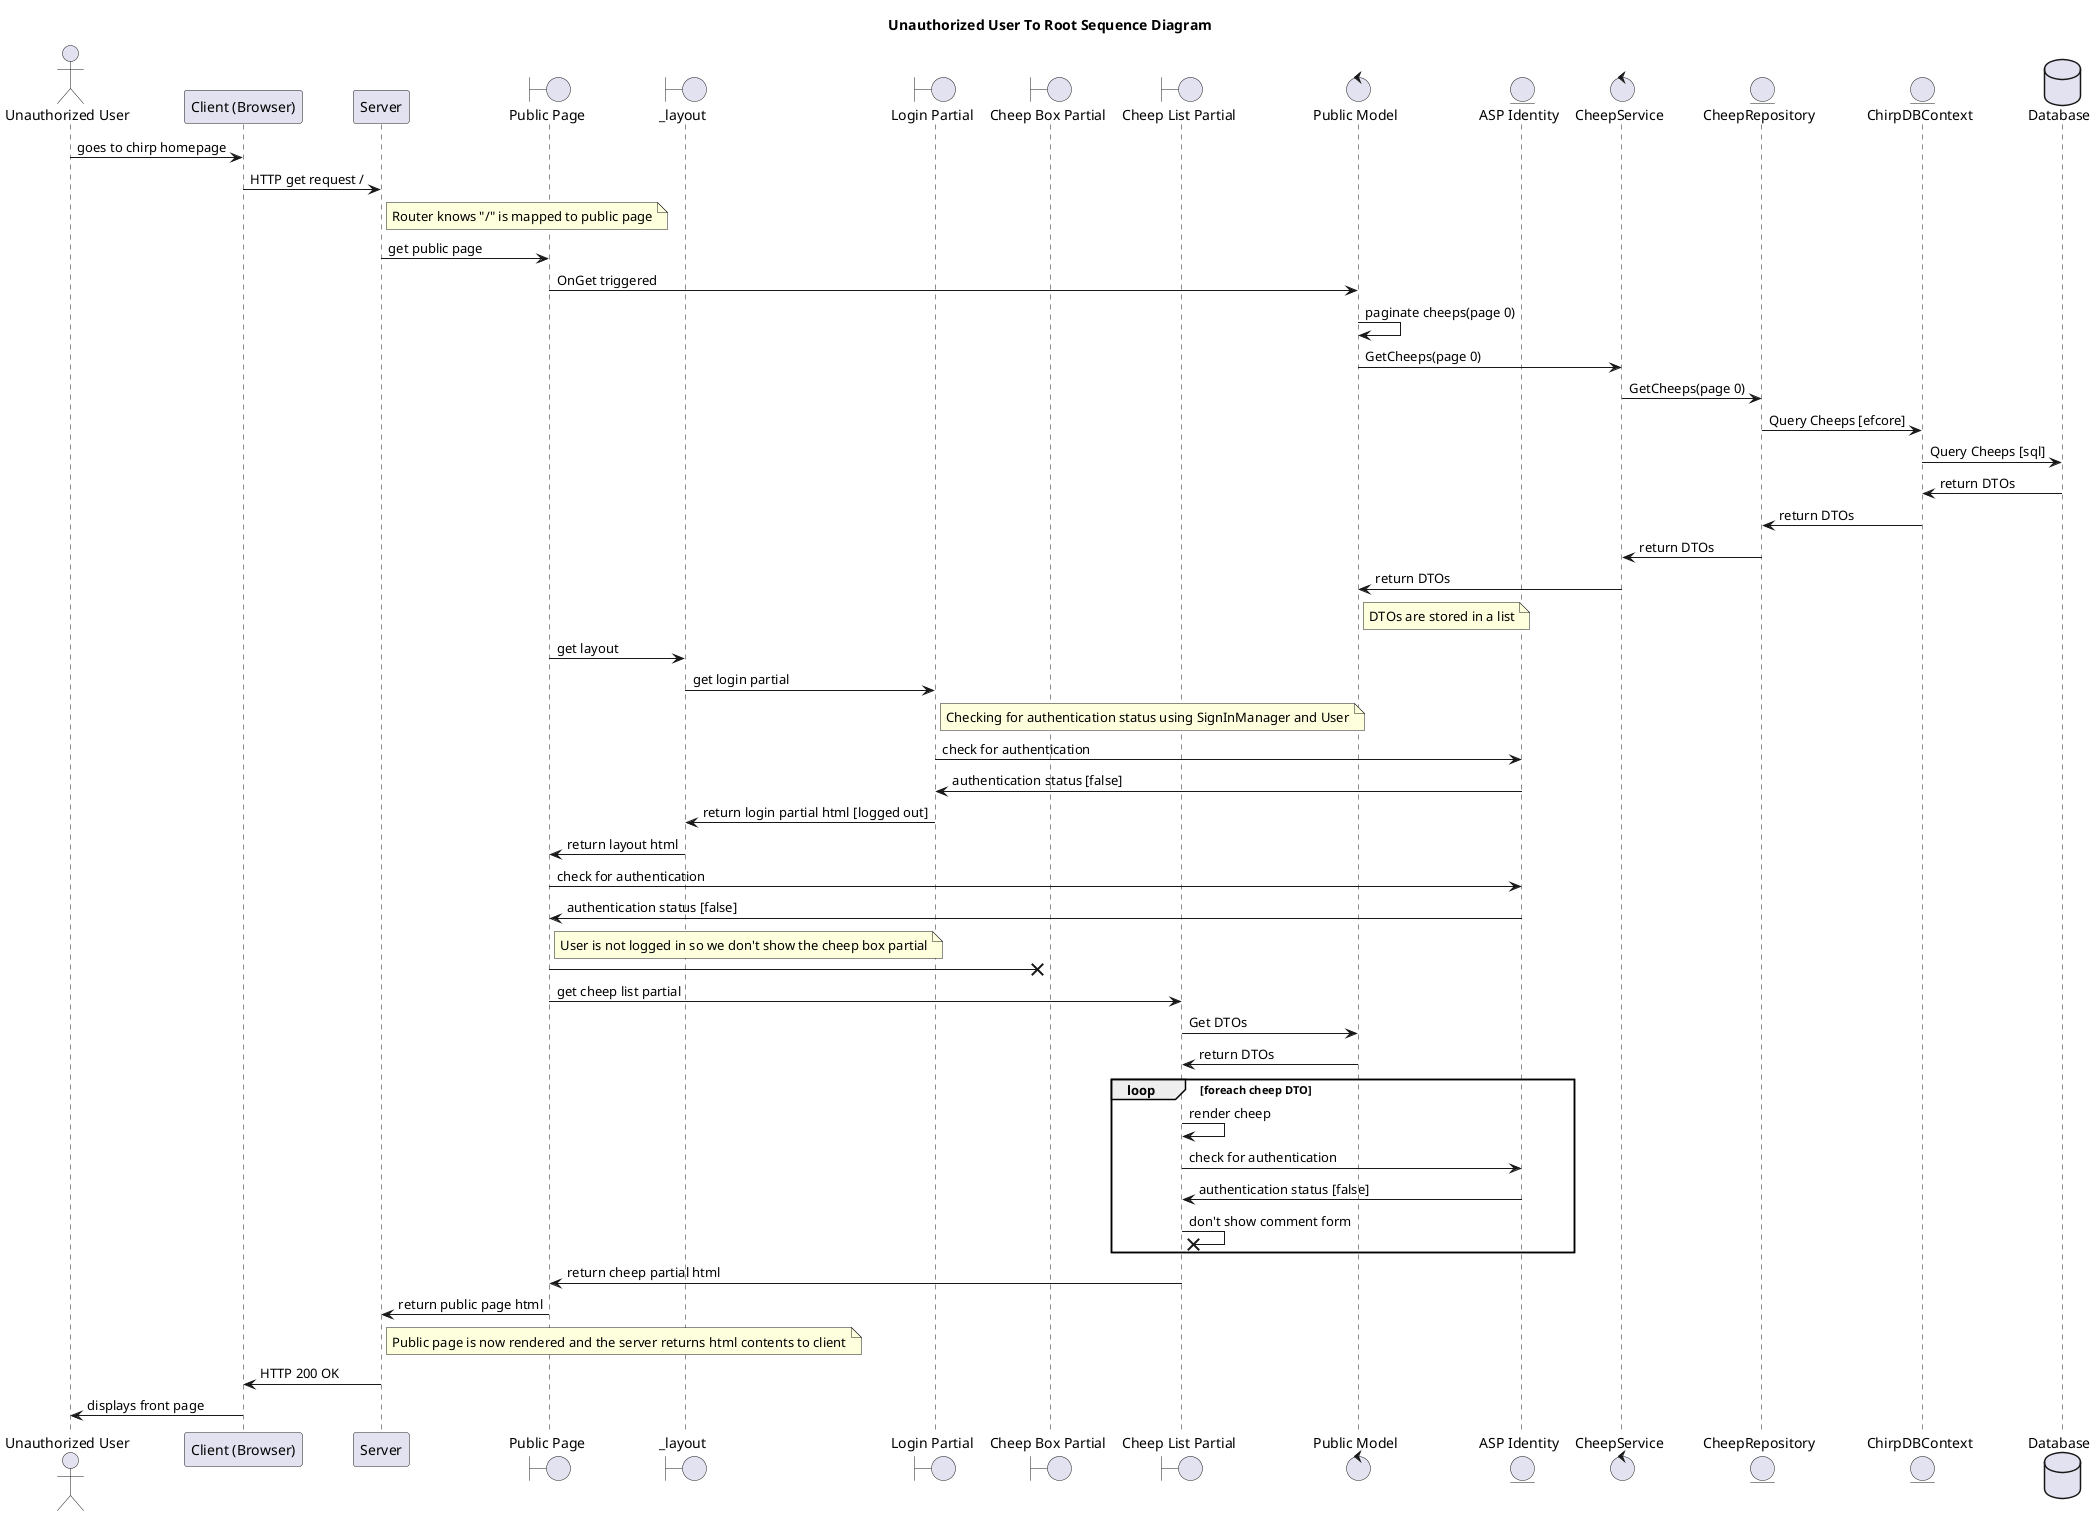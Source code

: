 @startuml

title Unauthorized User To Root Sequence Diagram 

actor       "Unauthorized User"  as usr
participant "Client (Browser)"   as client
participant Server               as server
Boundary    "Public Page"        as public
Boundary    "_layout"            as layout
Boundary    "Login Partial"      as login
Boundary    "Cheep Box Partial"  as box
Boundary    "Cheep List Partial" as cheeps
Control     "Public Model"       as mod
entity      "ASP Identity"       as asp
Control     "CheepService"       as CS
entity      "CheepRepository"    as CR
entity      "ChirpDBContext"     as CDB
database    Database             as DB

usr -> client : goes to chirp homepage
client -> server : HTTP get request /
note right of server : Router knows "/" is mapped to public page
server -> public : get public page
public -> mod : OnGet triggered
mod -> mod : paginate cheeps(page 0)
mod -> CS : GetCheeps(page 0)
CS -> CR : GetCheeps(page 0)
CR -> CDB : Query Cheeps [efcore]
CDB -> DB : Query Cheeps [sql]
DB -> CDB : return DTOs
CDB -> CR : return DTOs
CR -> CS : return DTOs
CS -> mod : return DTOs
note right of mod : DTOs are stored in a list

public -> layout : get layout
layout -> login : get login partial
note right of login : Checking for authentication status using SignInManager and User
login -> asp : check for authentication
asp -> login : authentication status [false]
login -> layout : return login partial html [logged out]
layout -> public : return layout html

public -> asp : check for authentication
asp -> public : authentication status [false]
note right of public : User is not logged in so we don't show the cheep box partial
public ->X box 

public -> cheeps : get cheep list partial
cheeps -> mod : Get DTOs
mod -> cheeps : return DTOs
loop foreach cheep DTO
    cheeps -> cheeps : render cheep
    cheeps -> asp : check for authentication
    asp -> cheeps : authentication status [false]
    cheeps ->X cheeps : don't show comment form
end

cheeps -> public : return cheep partial html

public -> server : return public page html
note right of server : Public page is now rendered and the server returns html contents to client
server -> client : HTTP 200 OK
client -> usr : displays front page



@enduml
